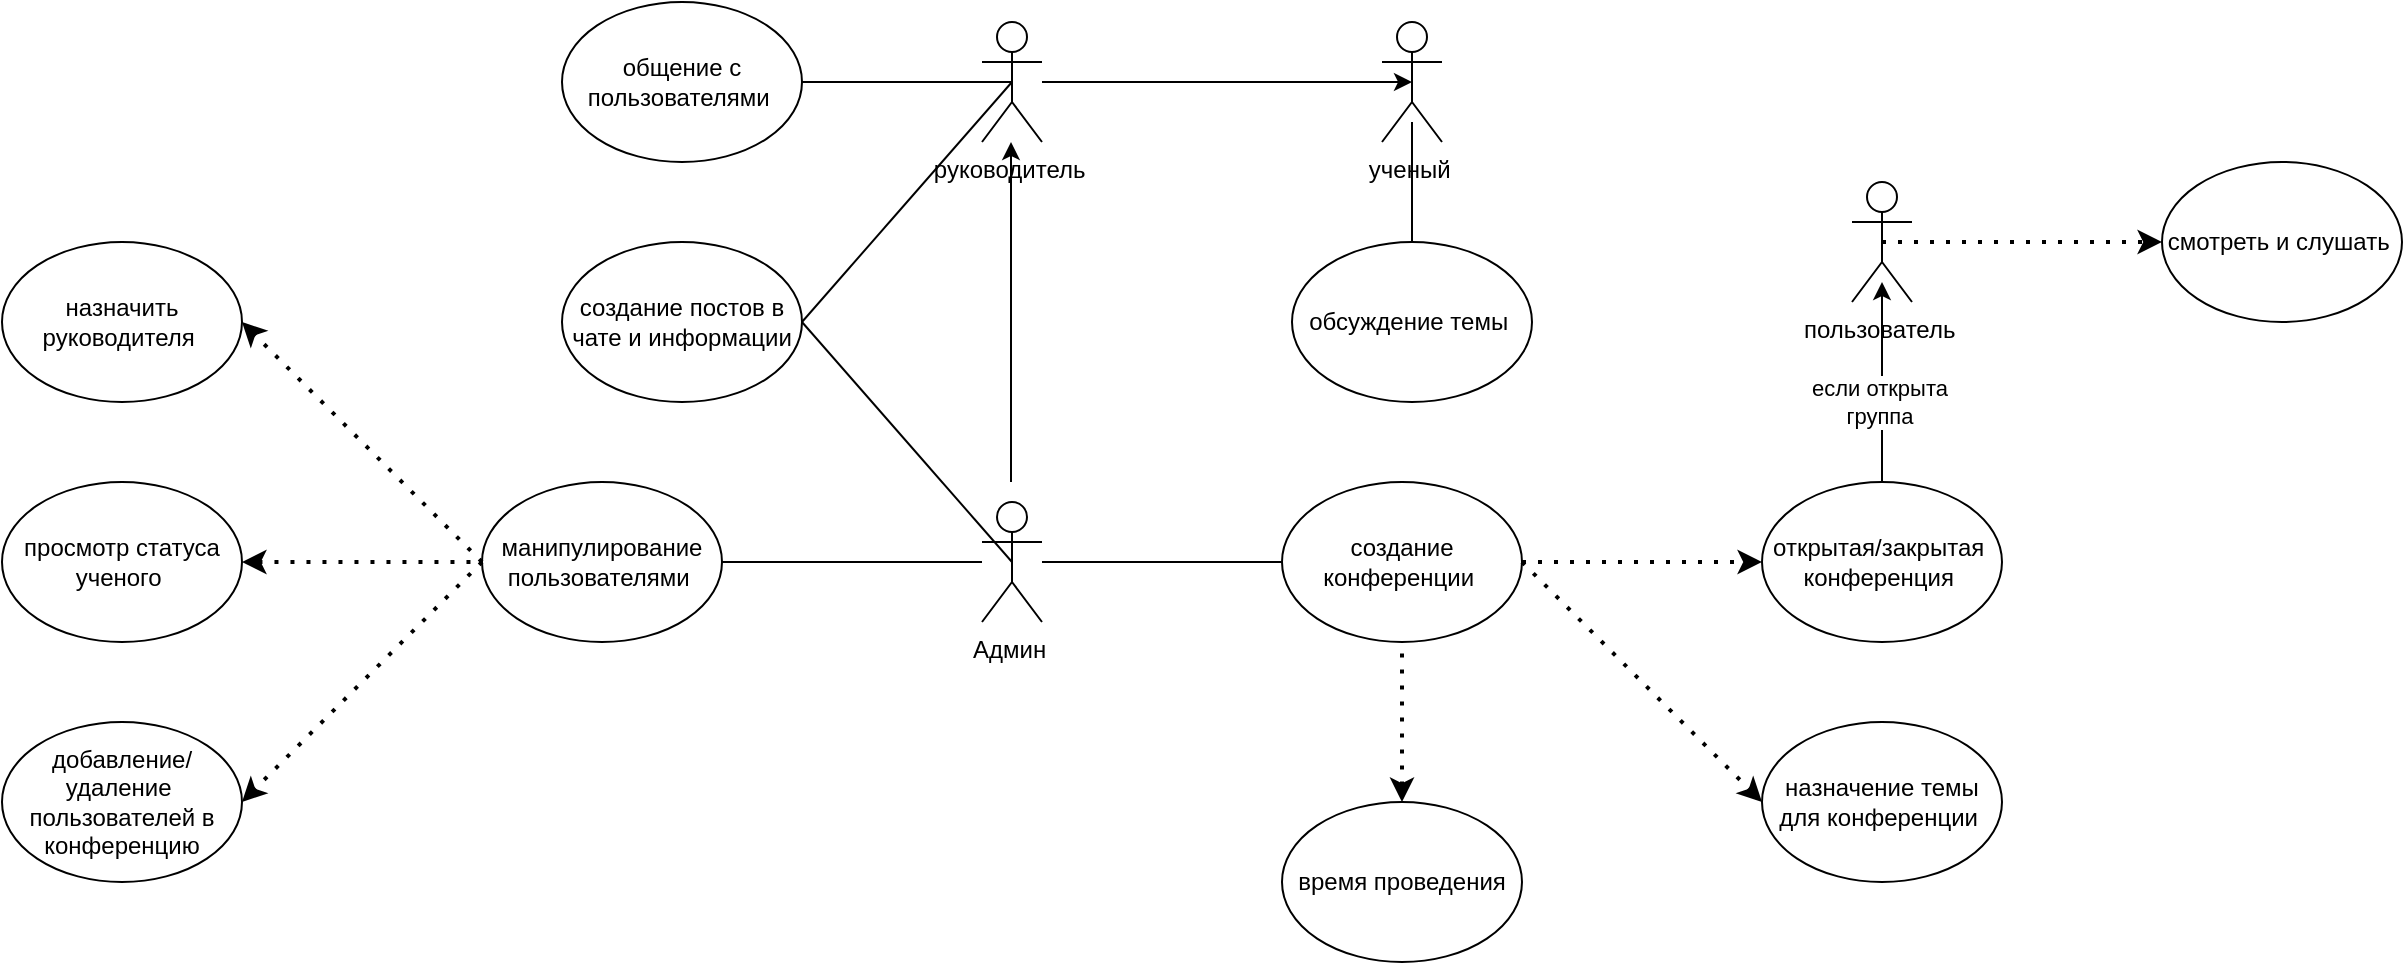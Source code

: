 <mxfile version="22.0.4" type="github">
  <diagram name="Страница — 1" id="DkrI1OynBvJTvUIXgYp9">
    <mxGraphModel dx="841" dy="484" grid="1" gridSize="10" guides="1" tooltips="1" connect="1" arrows="1" fold="1" page="1" pageScale="1" pageWidth="1920" pageHeight="1200" math="0" shadow="0">
      <root>
        <mxCell id="0" />
        <mxCell id="1" parent="0" />
        <mxCell id="em_6hJJ-K19g97L2Z2Qf-5" value="создание конференции&amp;nbsp;" style="ellipse;whiteSpace=wrap;html=1;direction=east;" parent="1" vertex="1">
          <mxGeometry x="680" y="840" width="120" height="80" as="geometry" />
        </mxCell>
        <mxCell id="em_6hJJ-K19g97L2Z2Qf-6" value="манипулирование пользователями&amp;nbsp;" style="ellipse;whiteSpace=wrap;html=1;" parent="1" vertex="1">
          <mxGeometry x="280" y="840" width="120" height="80" as="geometry" />
        </mxCell>
        <mxCell id="em_6hJJ-K19g97L2Z2Qf-7" value="" style="endArrow=none;html=1;rounded=0;exitX=1;exitY=0.5;exitDx=0;exitDy=0;" parent="1" source="em_6hJJ-K19g97L2Z2Qf-6" target="em_6hJJ-K19g97L2Z2Qf-1" edge="1">
          <mxGeometry width="50" height="50" relative="1" as="geometry">
            <mxPoint x="280" y="905" as="sourcePoint" />
            <mxPoint x="330" y="855" as="targetPoint" />
          </mxGeometry>
        </mxCell>
        <mxCell id="em_6hJJ-K19g97L2Z2Qf-11" value="" style="endArrow=none;html=1;rounded=0;entryX=0;entryY=0.5;entryDx=0;entryDy=0;" parent="1" source="em_6hJJ-K19g97L2Z2Qf-1" target="em_6hJJ-K19g97L2Z2Qf-5" edge="1">
          <mxGeometry width="50" height="50" relative="1" as="geometry">
            <mxPoint x="440" y="880" as="sourcePoint" />
            <mxPoint x="510" y="860" as="targetPoint" />
          </mxGeometry>
        </mxCell>
        <mxCell id="em_6hJJ-K19g97L2Z2Qf-14" value="добавление/удаление&amp;nbsp; пользователей в конференцию" style="ellipse;whiteSpace=wrap;html=1;" parent="1" vertex="1">
          <mxGeometry x="40" y="960" width="120" height="80" as="geometry" />
        </mxCell>
        <mxCell id="em_6hJJ-K19g97L2Z2Qf-15" value="просмотр статуса ученого&amp;nbsp;" style="ellipse;whiteSpace=wrap;html=1;" parent="1" vertex="1">
          <mxGeometry x="40" y="840" width="120" height="80" as="geometry" />
        </mxCell>
        <mxCell id="em_6hJJ-K19g97L2Z2Qf-20" value="назначение темы для конференции&amp;nbsp;" style="ellipse;whiteSpace=wrap;html=1;" parent="1" vertex="1">
          <mxGeometry x="920" y="960" width="120" height="80" as="geometry" />
        </mxCell>
        <mxCell id="em_6hJJ-K19g97L2Z2Qf-21" value="" style="endArrow=none;html=1;rounded=0;entryX=0;entryY=0.5;entryDx=0;entryDy=0;" parent="1" target="em_6hJJ-K19g97L2Z2Qf-1" edge="1">
          <mxGeometry width="50" height="50" relative="1" as="geometry">
            <mxPoint x="440" y="880" as="sourcePoint" />
            <mxPoint x="680" y="880" as="targetPoint" />
          </mxGeometry>
        </mxCell>
        <mxCell id="em_6hJJ-K19g97L2Z2Qf-1" value="Админ&amp;nbsp;" style="shape=umlActor;verticalLabelPosition=bottom;verticalAlign=top;html=1;outlineConnect=0;" parent="1" vertex="1">
          <mxGeometry x="530" y="850" width="30" height="60" as="geometry" />
        </mxCell>
        <mxCell id="em_6hJJ-K19g97L2Z2Qf-27" value="" style="endArrow=classic;dashed=1;html=1;dashPattern=1 3;strokeWidth=2;rounded=0;startArrow=none;startFill=0;entryX=1;entryY=0.5;entryDx=0;entryDy=0;exitX=0;exitY=0.5;exitDx=0;exitDy=0;endFill=1;" parent="1" source="em_6hJJ-K19g97L2Z2Qf-6" target="em_6hJJ-K19g97L2Z2Qf-14" edge="1">
          <mxGeometry width="50" height="50" relative="1" as="geometry">
            <mxPoint x="590" y="680" as="sourcePoint" />
            <mxPoint x="200" y="910" as="targetPoint" />
          </mxGeometry>
        </mxCell>
        <mxCell id="em_6hJJ-K19g97L2Z2Qf-29" value="" style="endArrow=none;dashed=1;html=1;dashPattern=1 3;strokeWidth=2;rounded=0;entryX=0;entryY=0.5;entryDx=0;entryDy=0;exitX=1;exitY=0.5;exitDx=0;exitDy=0;startArrow=classic;startFill=1;" parent="1" source="em_6hJJ-K19g97L2Z2Qf-15" target="em_6hJJ-K19g97L2Z2Qf-6" edge="1">
          <mxGeometry width="50" height="50" relative="1" as="geometry">
            <mxPoint x="220" y="810" as="sourcePoint" />
            <mxPoint x="270" y="760" as="targetPoint" />
          </mxGeometry>
        </mxCell>
        <mxCell id="em_6hJJ-K19g97L2Z2Qf-31" value="руководитель&amp;nbsp;&lt;br&gt;" style="shape=umlActor;verticalLabelPosition=bottom;verticalAlign=top;html=1;outlineConnect=0;" parent="1" vertex="1">
          <mxGeometry x="530" y="610" width="30" height="60" as="geometry" />
        </mxCell>
        <mxCell id="em_6hJJ-K19g97L2Z2Qf-33" value="открытая/закрытая&amp;nbsp; конференция&amp;nbsp;" style="ellipse;whiteSpace=wrap;html=1;" parent="1" vertex="1">
          <mxGeometry x="920" y="840" width="120" height="80" as="geometry" />
        </mxCell>
        <mxCell id="em_6hJJ-K19g97L2Z2Qf-34" value="" style="endArrow=classic;dashed=1;html=1;dashPattern=1 3;strokeWidth=2;rounded=0;entryX=0;entryY=0.5;entryDx=0;entryDy=0;exitX=1;exitY=0.5;exitDx=0;exitDy=0;endFill=1;" parent="1" source="em_6hJJ-K19g97L2Z2Qf-5" target="em_6hJJ-K19g97L2Z2Qf-33" edge="1">
          <mxGeometry width="50" height="50" relative="1" as="geometry">
            <mxPoint x="840" y="905" as="sourcePoint" />
            <mxPoint x="890" y="855" as="targetPoint" />
          </mxGeometry>
        </mxCell>
        <mxCell id="em_6hJJ-K19g97L2Z2Qf-35" value="" style="endArrow=classic;dashed=1;html=1;dashPattern=1 3;strokeWidth=2;rounded=0;exitX=1;exitY=0.5;exitDx=0;exitDy=0;entryX=0;entryY=0.5;entryDx=0;entryDy=0;endFill=1;" parent="1" source="em_6hJJ-K19g97L2Z2Qf-5" target="em_6hJJ-K19g97L2Z2Qf-20" edge="1">
          <mxGeometry width="50" height="50" relative="1" as="geometry">
            <mxPoint x="830" y="990" as="sourcePoint" />
            <mxPoint x="910" y="1000" as="targetPoint" />
          </mxGeometry>
        </mxCell>
        <mxCell id="em_6hJJ-K19g97L2Z2Qf-36" value="назначить руководителя&amp;nbsp;" style="ellipse;whiteSpace=wrap;html=1;" parent="1" vertex="1">
          <mxGeometry x="40" y="720" width="120" height="80" as="geometry" />
        </mxCell>
        <mxCell id="em_6hJJ-K19g97L2Z2Qf-37" value="" style="endArrow=classic;dashed=1;html=1;dashPattern=1 3;strokeWidth=2;rounded=0;entryX=1;entryY=0.5;entryDx=0;entryDy=0;exitX=0;exitY=0.5;exitDx=0;exitDy=0;startArrow=none;startFill=0;endFill=1;" parent="1" source="em_6hJJ-K19g97L2Z2Qf-6" target="em_6hJJ-K19g97L2Z2Qf-36" edge="1">
          <mxGeometry width="50" height="50" relative="1" as="geometry">
            <mxPoint x="230" y="790" as="sourcePoint" />
            <mxPoint x="280" y="740" as="targetPoint" />
          </mxGeometry>
        </mxCell>
        <mxCell id="em_6hJJ-K19g97L2Z2Qf-38" value="время проведения" style="ellipse;whiteSpace=wrap;html=1;" parent="1" vertex="1">
          <mxGeometry x="680" y="1000" width="120" height="80" as="geometry" />
        </mxCell>
        <mxCell id="em_6hJJ-K19g97L2Z2Qf-39" value="" style="endArrow=none;dashed=1;html=1;dashPattern=1 3;strokeWidth=2;rounded=0;entryX=0.5;entryY=1;entryDx=0;entryDy=0;exitX=0.5;exitY=0;exitDx=0;exitDy=0;startArrow=classic;startFill=1;" parent="1" source="em_6hJJ-K19g97L2Z2Qf-38" target="em_6hJJ-K19g97L2Z2Qf-5" edge="1">
          <mxGeometry width="50" height="50" relative="1" as="geometry">
            <mxPoint x="710" y="990" as="sourcePoint" />
            <mxPoint x="760" y="940" as="targetPoint" />
          </mxGeometry>
        </mxCell>
        <mxCell id="em_6hJJ-K19g97L2Z2Qf-40" value="общение с пользователями&amp;nbsp;" style="ellipse;whiteSpace=wrap;html=1;" parent="1" vertex="1">
          <mxGeometry x="320" y="600" width="120" height="80" as="geometry" />
        </mxCell>
        <mxCell id="em_6hJJ-K19g97L2Z2Qf-41" value="" style="endArrow=none;html=1;rounded=0;entryX=0.5;entryY=0.5;entryDx=0;entryDy=0;entryPerimeter=0;exitX=1;exitY=0.5;exitDx=0;exitDy=0;startArrow=none;startFill=0;" parent="1" source="em_6hJJ-K19g97L2Z2Qf-40" target="em_6hJJ-K19g97L2Z2Qf-31" edge="1">
          <mxGeometry width="50" height="50" relative="1" as="geometry">
            <mxPoint x="460" y="650" as="sourcePoint" />
            <mxPoint x="510" y="600" as="targetPoint" />
          </mxGeometry>
        </mxCell>
        <mxCell id="o6amB9BxI6n2P7V6-VsB-2" value="" style="endArrow=classic;html=1;rounded=0;" edge="1" parent="1">
          <mxGeometry width="50" height="50" relative="1" as="geometry">
            <mxPoint x="544.5" y="840" as="sourcePoint" />
            <mxPoint x="544.5" y="670" as="targetPoint" />
          </mxGeometry>
        </mxCell>
        <mxCell id="o6amB9BxI6n2P7V6-VsB-3" value="создание постов в чате и информации" style="ellipse;whiteSpace=wrap;html=1;" vertex="1" parent="1">
          <mxGeometry x="320" y="720" width="120" height="80" as="geometry" />
        </mxCell>
        <mxCell id="o6amB9BxI6n2P7V6-VsB-4" value="" style="endArrow=none;html=1;rounded=0;exitX=1;exitY=0.5;exitDx=0;exitDy=0;entryX=0.5;entryY=0.5;entryDx=0;entryDy=0;entryPerimeter=0;endFill=0;startArrow=none;startFill=0;" edge="1" parent="1" source="o6amB9BxI6n2P7V6-VsB-3" target="em_6hJJ-K19g97L2Z2Qf-31">
          <mxGeometry width="50" height="50" relative="1" as="geometry">
            <mxPoint x="460" y="740" as="sourcePoint" />
            <mxPoint x="510" y="690" as="targetPoint" />
          </mxGeometry>
        </mxCell>
        <mxCell id="o6amB9BxI6n2P7V6-VsB-6" value="пользователь&amp;nbsp;" style="shape=umlActor;verticalLabelPosition=bottom;verticalAlign=top;html=1;outlineConnect=0;" vertex="1" parent="1">
          <mxGeometry x="965" y="690" width="30" height="60" as="geometry" />
        </mxCell>
        <mxCell id="o6amB9BxI6n2P7V6-VsB-9" value="" style="endArrow=classic;html=1;rounded=0;exitX=0.5;exitY=0;exitDx=0;exitDy=0;" edge="1" parent="1" source="em_6hJJ-K19g97L2Z2Qf-33">
          <mxGeometry width="50" height="50" relative="1" as="geometry">
            <mxPoint x="965" y="820" as="sourcePoint" />
            <mxPoint x="980" y="740" as="targetPoint" />
          </mxGeometry>
        </mxCell>
        <mxCell id="o6amB9BxI6n2P7V6-VsB-10" value="если открыта&amp;nbsp;&lt;br&gt;группа&amp;nbsp;&lt;br&gt;" style="edgeLabel;html=1;align=center;verticalAlign=middle;resizable=0;points=[];" vertex="1" connectable="0" parent="o6amB9BxI6n2P7V6-VsB-9">
          <mxGeometry x="-0.035" y="-3" relative="1" as="geometry">
            <mxPoint x="-3" y="8" as="offset" />
          </mxGeometry>
        </mxCell>
        <mxCell id="o6amB9BxI6n2P7V6-VsB-11" value="смотреть и слушать&amp;nbsp;" style="ellipse;whiteSpace=wrap;html=1;" vertex="1" parent="1">
          <mxGeometry x="1120" y="680" width="120" height="80" as="geometry" />
        </mxCell>
        <mxCell id="o6amB9BxI6n2P7V6-VsB-12" value="" style="endArrow=classic;dashed=1;html=1;dashPattern=1 3;strokeWidth=2;rounded=0;entryX=0;entryY=0.5;entryDx=0;entryDy=0;exitX=0.5;exitY=0.5;exitDx=0;exitDy=0;exitPerimeter=0;endFill=1;" edge="1" parent="1" source="o6amB9BxI6n2P7V6-VsB-6" target="o6amB9BxI6n2P7V6-VsB-11">
          <mxGeometry width="50" height="50" relative="1" as="geometry">
            <mxPoint x="1050" y="740" as="sourcePoint" />
            <mxPoint x="1100" y="690" as="targetPoint" />
          </mxGeometry>
        </mxCell>
        <mxCell id="o6amB9BxI6n2P7V6-VsB-14" value="" style="endArrow=none;html=1;rounded=0;exitX=0.5;exitY=0.5;exitDx=0;exitDy=0;exitPerimeter=0;entryX=1;entryY=0.5;entryDx=0;entryDy=0;startArrow=none;startFill=0;endFill=0;" edge="1" parent="1" source="em_6hJJ-K19g97L2Z2Qf-1" target="o6amB9BxI6n2P7V6-VsB-3">
          <mxGeometry width="50" height="50" relative="1" as="geometry">
            <mxPoint x="440" y="830" as="sourcePoint" />
            <mxPoint x="490" y="780" as="targetPoint" />
          </mxGeometry>
        </mxCell>
        <mxCell id="o6amB9BxI6n2P7V6-VsB-17" value="ученый&amp;nbsp;&lt;br&gt;" style="shape=umlActor;verticalLabelPosition=bottom;verticalAlign=top;html=1;outlineConnect=0;" vertex="1" parent="1">
          <mxGeometry x="730" y="610" width="30" height="60" as="geometry" />
        </mxCell>
        <mxCell id="o6amB9BxI6n2P7V6-VsB-18" value="" style="endArrow=classic;html=1;rounded=0;entryX=0.5;entryY=0.5;entryDx=0;entryDy=0;entryPerimeter=0;" edge="1" parent="1" source="em_6hJJ-K19g97L2Z2Qf-31" target="o6amB9BxI6n2P7V6-VsB-17">
          <mxGeometry width="50" height="50" relative="1" as="geometry">
            <mxPoint x="620" y="665" as="sourcePoint" />
            <mxPoint x="670" y="615" as="targetPoint" />
          </mxGeometry>
        </mxCell>
        <mxCell id="o6amB9BxI6n2P7V6-VsB-21" value="обсуждение темы&amp;nbsp;" style="ellipse;whiteSpace=wrap;html=1;" vertex="1" parent="1">
          <mxGeometry x="685" y="720" width="120" height="80" as="geometry" />
        </mxCell>
        <mxCell id="o6amB9BxI6n2P7V6-VsB-22" value="" style="endArrow=none;html=1;rounded=0;exitX=0.5;exitY=0;exitDx=0;exitDy=0;" edge="1" parent="1" source="o6amB9BxI6n2P7V6-VsB-21">
          <mxGeometry width="50" height="50" relative="1" as="geometry">
            <mxPoint x="730" y="720" as="sourcePoint" />
            <mxPoint x="745" y="660" as="targetPoint" />
          </mxGeometry>
        </mxCell>
      </root>
    </mxGraphModel>
  </diagram>
</mxfile>
